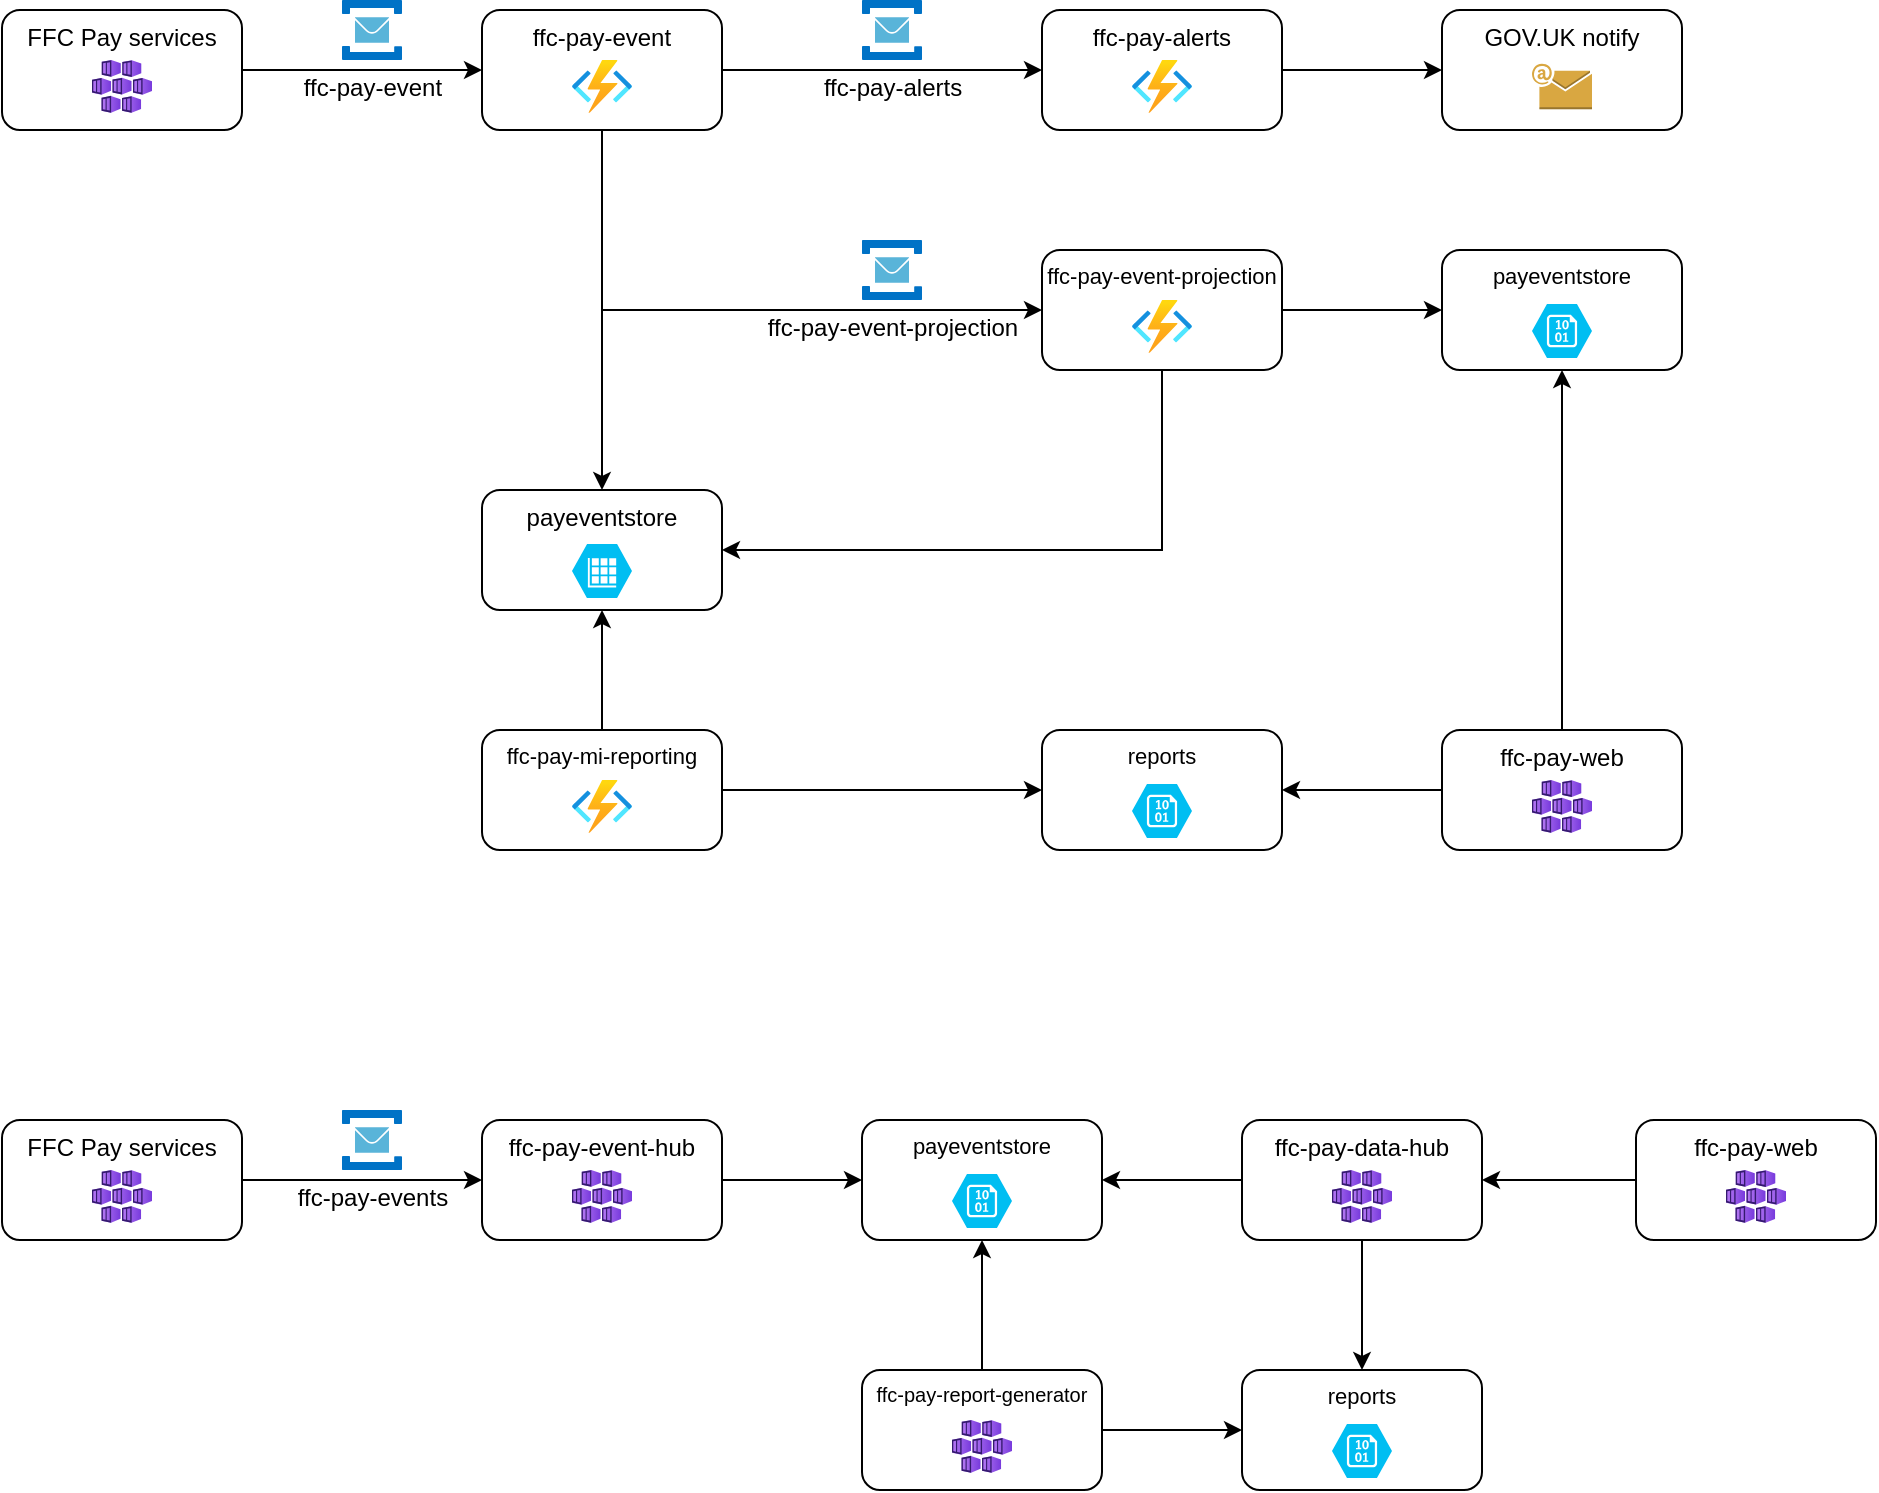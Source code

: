 <mxfile version="20.8.23" type="github">
  <diagram id="JAUS7llx8-0UdaqlXuOL" name="Page-1">
    <mxGraphModel dx="2027" dy="1116" grid="1" gridSize="10" guides="1" tooltips="1" connect="1" arrows="1" fold="1" page="1" pageScale="1" pageWidth="827" pageHeight="1169" math="0" shadow="0">
      <root>
        <mxCell id="0" />
        <mxCell id="1" parent="0" />
        <mxCell id="wALGmDCyJTzc0qNjFn5s-5" value="" style="edgeStyle=orthogonalEdgeStyle;rounded=0;orthogonalLoop=1;jettySize=auto;html=1;" parent="1" source="wALGmDCyJTzc0qNjFn5s-1" target="wALGmDCyJTzc0qNjFn5s-4" edge="1">
          <mxGeometry relative="1" as="geometry" />
        </mxCell>
        <mxCell id="wALGmDCyJTzc0qNjFn5s-1" value="FFC Pay services" style="rounded=1;whiteSpace=wrap;html=1;verticalAlign=top;" parent="1" vertex="1">
          <mxGeometry x="10" y="140" width="120" height="60" as="geometry" />
        </mxCell>
        <mxCell id="wALGmDCyJTzc0qNjFn5s-3" value="" style="aspect=fixed;html=1;points=[];align=center;image;fontSize=12;image=img/lib/azure2/compute/Kubernetes_Services.svg;" parent="1" vertex="1">
          <mxGeometry x="55" y="165" width="30" height="26.47" as="geometry" />
        </mxCell>
        <mxCell id="wALGmDCyJTzc0qNjFn5s-11" style="edgeStyle=orthogonalEdgeStyle;rounded=0;orthogonalLoop=1;jettySize=auto;html=1;" parent="1" source="wALGmDCyJTzc0qNjFn5s-4" target="wALGmDCyJTzc0qNjFn5s-9" edge="1">
          <mxGeometry relative="1" as="geometry" />
        </mxCell>
        <mxCell id="wALGmDCyJTzc0qNjFn5s-15" style="edgeStyle=orthogonalEdgeStyle;rounded=0;orthogonalLoop=1;jettySize=auto;html=1;entryX=0;entryY=0.5;entryDx=0;entryDy=0;fontSize=11;exitX=0.5;exitY=1;exitDx=0;exitDy=0;" parent="1" source="wALGmDCyJTzc0qNjFn5s-4" target="wALGmDCyJTzc0qNjFn5s-13" edge="1">
          <mxGeometry relative="1" as="geometry">
            <Array as="points">
              <mxPoint x="310" y="290" />
            </Array>
          </mxGeometry>
        </mxCell>
        <mxCell id="wALGmDCyJTzc0qNjFn5s-24" style="edgeStyle=orthogonalEdgeStyle;rounded=0;orthogonalLoop=1;jettySize=auto;html=1;fontSize=12;" parent="1" source="wALGmDCyJTzc0qNjFn5s-4" target="wALGmDCyJTzc0qNjFn5s-22" edge="1">
          <mxGeometry relative="1" as="geometry" />
        </mxCell>
        <mxCell id="wALGmDCyJTzc0qNjFn5s-4" value="ffc-pay-event" style="whiteSpace=wrap;html=1;verticalAlign=top;rounded=1;" parent="1" vertex="1">
          <mxGeometry x="250" y="140" width="120" height="60" as="geometry" />
        </mxCell>
        <mxCell id="wALGmDCyJTzc0qNjFn5s-6" value="" style="aspect=fixed;html=1;points=[];align=center;image;fontSize=12;image=img/lib/azure2/compute/Function_Apps.svg;" parent="1" vertex="1">
          <mxGeometry x="295" y="165" width="30" height="26.47" as="geometry" />
        </mxCell>
        <mxCell id="wALGmDCyJTzc0qNjFn5s-7" value="ffc-pay-event" style="sketch=0;aspect=fixed;html=1;points=[];align=center;image;fontSize=12;image=img/lib/mscae/Service_Bus.svg;" parent="1" vertex="1">
          <mxGeometry x="180" y="135" width="30" height="30" as="geometry" />
        </mxCell>
        <mxCell id="wALGmDCyJTzc0qNjFn5s-27" style="edgeStyle=orthogonalEdgeStyle;rounded=0;orthogonalLoop=1;jettySize=auto;html=1;fontSize=12;" parent="1" source="wALGmDCyJTzc0qNjFn5s-9" target="wALGmDCyJTzc0qNjFn5s-26" edge="1">
          <mxGeometry relative="1" as="geometry" />
        </mxCell>
        <mxCell id="wALGmDCyJTzc0qNjFn5s-9" value="ffc-pay-alerts" style="whiteSpace=wrap;html=1;verticalAlign=top;rounded=1;" parent="1" vertex="1">
          <mxGeometry x="530" y="140" width="120" height="60" as="geometry" />
        </mxCell>
        <mxCell id="wALGmDCyJTzc0qNjFn5s-10" value="" style="aspect=fixed;html=1;points=[];align=center;image;fontSize=12;image=img/lib/azure2/compute/Function_Apps.svg;" parent="1" vertex="1">
          <mxGeometry x="575" y="165" width="30" height="26.47" as="geometry" />
        </mxCell>
        <mxCell id="wALGmDCyJTzc0qNjFn5s-12" value="ffc-pay-alerts" style="sketch=0;aspect=fixed;html=1;points=[];align=center;image;fontSize=12;image=img/lib/mscae/Service_Bus.svg;" parent="1" vertex="1">
          <mxGeometry x="440" y="135" width="30" height="30" as="geometry" />
        </mxCell>
        <mxCell id="wALGmDCyJTzc0qNjFn5s-30" value="" style="edgeStyle=orthogonalEdgeStyle;rounded=0;orthogonalLoop=1;jettySize=auto;html=1;fontSize=12;" parent="1" source="wALGmDCyJTzc0qNjFn5s-13" target="wALGmDCyJTzc0qNjFn5s-29" edge="1">
          <mxGeometry relative="1" as="geometry" />
        </mxCell>
        <mxCell id="wALGmDCyJTzc0qNjFn5s-42" style="edgeStyle=orthogonalEdgeStyle;rounded=0;orthogonalLoop=1;jettySize=auto;html=1;entryX=1;entryY=0.5;entryDx=0;entryDy=0;fontSize=12;exitX=0.5;exitY=1;exitDx=0;exitDy=0;" parent="1" source="wALGmDCyJTzc0qNjFn5s-13" target="wALGmDCyJTzc0qNjFn5s-22" edge="1">
          <mxGeometry relative="1" as="geometry">
            <Array as="points">
              <mxPoint x="590" y="410" />
            </Array>
          </mxGeometry>
        </mxCell>
        <mxCell id="wALGmDCyJTzc0qNjFn5s-13" value="ffc-pay-event-projection" style="whiteSpace=wrap;html=1;verticalAlign=top;rounded=1;fontSize=11;" parent="1" vertex="1">
          <mxGeometry x="530" y="260" width="120" height="60" as="geometry" />
        </mxCell>
        <mxCell id="wALGmDCyJTzc0qNjFn5s-14" value="" style="aspect=fixed;html=1;points=[];align=center;image;fontSize=12;image=img/lib/azure2/compute/Function_Apps.svg;" parent="1" vertex="1">
          <mxGeometry x="575" y="285" width="30" height="26.47" as="geometry" />
        </mxCell>
        <mxCell id="wALGmDCyJTzc0qNjFn5s-16" value="ffc-pay-event-projection" style="sketch=0;aspect=fixed;html=1;points=[];align=center;image;fontSize=12;image=img/lib/mscae/Service_Bus.svg;" parent="1" vertex="1">
          <mxGeometry x="440" y="255" width="30" height="30" as="geometry" />
        </mxCell>
        <mxCell id="wALGmDCyJTzc0qNjFn5s-22" value="payeventstore" style="rounded=1;whiteSpace=wrap;html=1;fontSize=12;verticalAlign=top;" parent="1" vertex="1">
          <mxGeometry x="250" y="380" width="120" height="60" as="geometry" />
        </mxCell>
        <mxCell id="wALGmDCyJTzc0qNjFn5s-25" value="" style="verticalLabelPosition=bottom;html=1;verticalAlign=top;align=center;strokeColor=none;fillColor=#00BEF2;shape=mxgraph.azure.storage_table;fontSize=12;aspect=fixed;" parent="1" vertex="1">
          <mxGeometry x="295" y="407" width="30" height="27" as="geometry" />
        </mxCell>
        <mxCell id="wALGmDCyJTzc0qNjFn5s-26" value="GOV.UK notify" style="whiteSpace=wrap;html=1;verticalAlign=top;rounded=1;" parent="1" vertex="1">
          <mxGeometry x="730" y="140" width="120" height="60" as="geometry" />
        </mxCell>
        <mxCell id="wALGmDCyJTzc0qNjFn5s-28" value="" style="outlineConnect=0;dashed=0;verticalLabelPosition=bottom;verticalAlign=top;align=center;html=1;shape=mxgraph.aws3.email;fillColor=#D9A741;gradientColor=none;fontSize=12;aspect=fixed;" parent="1" vertex="1">
          <mxGeometry x="775" y="166.85" width="30" height="22.78" as="geometry" />
        </mxCell>
        <mxCell id="wALGmDCyJTzc0qNjFn5s-29" value="payeventstore" style="whiteSpace=wrap;html=1;verticalAlign=top;rounded=1;fontSize=11;" parent="1" vertex="1">
          <mxGeometry x="730" y="260" width="120" height="60" as="geometry" />
        </mxCell>
        <mxCell id="wALGmDCyJTzc0qNjFn5s-31" value="" style="verticalLabelPosition=bottom;html=1;verticalAlign=top;align=center;strokeColor=none;fillColor=#00BEF2;shape=mxgraph.azure.storage_blob;fontSize=12;aspect=fixed;" parent="1" vertex="1">
          <mxGeometry x="775" y="287" width="30" height="27" as="geometry" />
        </mxCell>
        <mxCell id="wALGmDCyJTzc0qNjFn5s-40" style="edgeStyle=orthogonalEdgeStyle;rounded=0;orthogonalLoop=1;jettySize=auto;html=1;fontSize=12;" parent="1" source="wALGmDCyJTzc0qNjFn5s-35" target="wALGmDCyJTzc0qNjFn5s-37" edge="1">
          <mxGeometry relative="1" as="geometry" />
        </mxCell>
        <mxCell id="wALGmDCyJTzc0qNjFn5s-41" style="edgeStyle=orthogonalEdgeStyle;rounded=0;orthogonalLoop=1;jettySize=auto;html=1;entryX=0.5;entryY=1;entryDx=0;entryDy=0;fontSize=12;" parent="1" source="wALGmDCyJTzc0qNjFn5s-35" target="wALGmDCyJTzc0qNjFn5s-22" edge="1">
          <mxGeometry relative="1" as="geometry" />
        </mxCell>
        <mxCell id="wALGmDCyJTzc0qNjFn5s-35" value="ffc-pay-mi-reporting" style="whiteSpace=wrap;html=1;verticalAlign=top;rounded=1;fontSize=11;" parent="1" vertex="1">
          <mxGeometry x="250" y="500" width="120" height="60" as="geometry" />
        </mxCell>
        <mxCell id="wALGmDCyJTzc0qNjFn5s-36" value="" style="aspect=fixed;html=1;points=[];align=center;image;fontSize=12;image=img/lib/azure2/compute/Function_Apps.svg;" parent="1" vertex="1">
          <mxGeometry x="295" y="525" width="30" height="26.47" as="geometry" />
        </mxCell>
        <mxCell id="wALGmDCyJTzc0qNjFn5s-37" value="reports" style="whiteSpace=wrap;html=1;verticalAlign=top;rounded=1;fontSize=11;" parent="1" vertex="1">
          <mxGeometry x="530" y="500" width="120" height="60" as="geometry" />
        </mxCell>
        <mxCell id="wALGmDCyJTzc0qNjFn5s-38" value="" style="verticalLabelPosition=bottom;html=1;verticalAlign=top;align=center;strokeColor=none;fillColor=#00BEF2;shape=mxgraph.azure.storage_blob;fontSize=12;aspect=fixed;" parent="1" vertex="1">
          <mxGeometry x="575" y="527" width="30" height="27" as="geometry" />
        </mxCell>
        <mxCell id="wALGmDCyJTzc0qNjFn5s-45" style="edgeStyle=orthogonalEdgeStyle;rounded=0;orthogonalLoop=1;jettySize=auto;html=1;entryX=0.5;entryY=1;entryDx=0;entryDy=0;fontSize=12;" parent="1" source="wALGmDCyJTzc0qNjFn5s-43" target="wALGmDCyJTzc0qNjFn5s-29" edge="1">
          <mxGeometry relative="1" as="geometry" />
        </mxCell>
        <mxCell id="wALGmDCyJTzc0qNjFn5s-46" style="edgeStyle=orthogonalEdgeStyle;rounded=0;orthogonalLoop=1;jettySize=auto;html=1;entryX=1;entryY=0.5;entryDx=0;entryDy=0;fontSize=12;" parent="1" source="wALGmDCyJTzc0qNjFn5s-43" target="wALGmDCyJTzc0qNjFn5s-37" edge="1">
          <mxGeometry relative="1" as="geometry" />
        </mxCell>
        <mxCell id="wALGmDCyJTzc0qNjFn5s-43" value="ffc-pay-web" style="rounded=1;whiteSpace=wrap;html=1;verticalAlign=top;" parent="1" vertex="1">
          <mxGeometry x="730" y="500" width="120" height="60" as="geometry" />
        </mxCell>
        <mxCell id="wALGmDCyJTzc0qNjFn5s-44" value="" style="aspect=fixed;html=1;points=[];align=center;image;fontSize=12;image=img/lib/azure2/compute/Kubernetes_Services.svg;" parent="1" vertex="1">
          <mxGeometry x="775" y="525" width="30" height="26.47" as="geometry" />
        </mxCell>
        <mxCell id="wALGmDCyJTzc0qNjFn5s-47" value="" style="shape=image;html=1;verticalAlign=top;verticalLabelPosition=bottom;labelBackgroundColor=#ffffff;imageAspect=0;aspect=fixed;image=https://cdn4.iconfinder.com/data/icons/48-bubbles/48/37.Stopwatch-128.png;fontSize=12;" parent="1" vertex="1">
          <mxGeometry x="280" y="470" width="30" height="30" as="geometry" />
        </mxCell>
        <mxCell id="MnYAPauBsMX0hl_VpqK3-1" value="" style="edgeStyle=orthogonalEdgeStyle;rounded=0;orthogonalLoop=1;jettySize=auto;html=1;" edge="1" parent="1" source="MnYAPauBsMX0hl_VpqK3-2">
          <mxGeometry relative="1" as="geometry">
            <mxPoint x="250" y="725" as="targetPoint" />
          </mxGeometry>
        </mxCell>
        <mxCell id="MnYAPauBsMX0hl_VpqK3-2" value="FFC Pay services" style="rounded=1;whiteSpace=wrap;html=1;verticalAlign=top;" vertex="1" parent="1">
          <mxGeometry x="10" y="695" width="120" height="60" as="geometry" />
        </mxCell>
        <mxCell id="MnYAPauBsMX0hl_VpqK3-3" value="" style="aspect=fixed;html=1;points=[];align=center;image;fontSize=12;image=img/lib/azure2/compute/Kubernetes_Services.svg;" vertex="1" parent="1">
          <mxGeometry x="55" y="720" width="30" height="26.47" as="geometry" />
        </mxCell>
        <mxCell id="MnYAPauBsMX0hl_VpqK3-4" value="ffc-pay-events" style="sketch=0;aspect=fixed;html=1;points=[];align=center;image;fontSize=12;image=img/lib/mscae/Service_Bus.svg;" vertex="1" parent="1">
          <mxGeometry x="180" y="690" width="30" height="30" as="geometry" />
        </mxCell>
        <mxCell id="MnYAPauBsMX0hl_VpqK3-9" style="edgeStyle=orthogonalEdgeStyle;rounded=0;orthogonalLoop=1;jettySize=auto;html=1;entryX=0;entryY=0.5;entryDx=0;entryDy=0;" edge="1" parent="1" source="MnYAPauBsMX0hl_VpqK3-5" target="MnYAPauBsMX0hl_VpqK3-7">
          <mxGeometry relative="1" as="geometry" />
        </mxCell>
        <mxCell id="MnYAPauBsMX0hl_VpqK3-5" value="ffc-pay-event-hub" style="rounded=1;whiteSpace=wrap;html=1;verticalAlign=top;" vertex="1" parent="1">
          <mxGeometry x="250" y="695" width="120" height="60" as="geometry" />
        </mxCell>
        <mxCell id="MnYAPauBsMX0hl_VpqK3-6" value="" style="aspect=fixed;html=1;points=[];align=center;image;fontSize=12;image=img/lib/azure2/compute/Kubernetes_Services.svg;" vertex="1" parent="1">
          <mxGeometry x="295" y="720" width="30" height="26.47" as="geometry" />
        </mxCell>
        <mxCell id="MnYAPauBsMX0hl_VpqK3-7" value="payeventstore" style="whiteSpace=wrap;html=1;verticalAlign=top;rounded=1;fontSize=11;" vertex="1" parent="1">
          <mxGeometry x="440" y="695" width="120" height="60" as="geometry" />
        </mxCell>
        <mxCell id="MnYAPauBsMX0hl_VpqK3-8" value="" style="verticalLabelPosition=bottom;html=1;verticalAlign=top;align=center;strokeColor=none;fillColor=#00BEF2;shape=mxgraph.azure.storage_blob;fontSize=12;aspect=fixed;" vertex="1" parent="1">
          <mxGeometry x="485" y="722" width="30" height="27" as="geometry" />
        </mxCell>
        <mxCell id="MnYAPauBsMX0hl_VpqK3-15" style="edgeStyle=orthogonalEdgeStyle;rounded=0;orthogonalLoop=1;jettySize=auto;html=1;entryX=1;entryY=0.5;entryDx=0;entryDy=0;" edge="1" parent="1" source="MnYAPauBsMX0hl_VpqK3-10" target="MnYAPauBsMX0hl_VpqK3-7">
          <mxGeometry relative="1" as="geometry" />
        </mxCell>
        <mxCell id="MnYAPauBsMX0hl_VpqK3-25" style="edgeStyle=orthogonalEdgeStyle;rounded=0;orthogonalLoop=1;jettySize=auto;html=1;entryX=0.5;entryY=0;entryDx=0;entryDy=0;fontSize=10;" edge="1" parent="1" source="MnYAPauBsMX0hl_VpqK3-10" target="MnYAPauBsMX0hl_VpqK3-22">
          <mxGeometry relative="1" as="geometry" />
        </mxCell>
        <mxCell id="MnYAPauBsMX0hl_VpqK3-10" value="ffc-pay-data-hub" style="rounded=1;whiteSpace=wrap;html=1;verticalAlign=top;" vertex="1" parent="1">
          <mxGeometry x="630" y="695" width="120" height="60" as="geometry" />
        </mxCell>
        <mxCell id="MnYAPauBsMX0hl_VpqK3-11" value="" style="aspect=fixed;html=1;points=[];align=center;image;fontSize=12;image=img/lib/azure2/compute/Kubernetes_Services.svg;" vertex="1" parent="1">
          <mxGeometry x="675" y="720" width="30" height="26.47" as="geometry" />
        </mxCell>
        <mxCell id="MnYAPauBsMX0hl_VpqK3-14" style="edgeStyle=orthogonalEdgeStyle;rounded=0;orthogonalLoop=1;jettySize=auto;html=1;entryX=1;entryY=0.5;entryDx=0;entryDy=0;" edge="1" parent="1" source="MnYAPauBsMX0hl_VpqK3-12" target="MnYAPauBsMX0hl_VpqK3-10">
          <mxGeometry relative="1" as="geometry" />
        </mxCell>
        <mxCell id="MnYAPauBsMX0hl_VpqK3-12" value="ffc-pay-web" style="rounded=1;whiteSpace=wrap;html=1;verticalAlign=top;" vertex="1" parent="1">
          <mxGeometry x="827" y="695" width="120" height="60" as="geometry" />
        </mxCell>
        <mxCell id="MnYAPauBsMX0hl_VpqK3-13" value="" style="aspect=fixed;html=1;points=[];align=center;image;fontSize=12;image=img/lib/azure2/compute/Kubernetes_Services.svg;" vertex="1" parent="1">
          <mxGeometry x="872" y="720" width="30" height="26.47" as="geometry" />
        </mxCell>
        <mxCell id="MnYAPauBsMX0hl_VpqK3-19" style="edgeStyle=orthogonalEdgeStyle;rounded=0;orthogonalLoop=1;jettySize=auto;html=1;entryX=0.5;entryY=1;entryDx=0;entryDy=0;fontSize=10;" edge="1" parent="1" source="MnYAPauBsMX0hl_VpqK3-16" target="MnYAPauBsMX0hl_VpqK3-7">
          <mxGeometry relative="1" as="geometry" />
        </mxCell>
        <mxCell id="MnYAPauBsMX0hl_VpqK3-24" style="edgeStyle=orthogonalEdgeStyle;rounded=0;orthogonalLoop=1;jettySize=auto;html=1;fontSize=10;" edge="1" parent="1" source="MnYAPauBsMX0hl_VpqK3-16" target="MnYAPauBsMX0hl_VpqK3-22">
          <mxGeometry relative="1" as="geometry" />
        </mxCell>
        <mxCell id="MnYAPauBsMX0hl_VpqK3-16" value="ffc-pay-report-generator" style="rounded=1;whiteSpace=wrap;html=1;verticalAlign=top;fontSize=10;" vertex="1" parent="1">
          <mxGeometry x="440" y="820" width="120" height="60" as="geometry" />
        </mxCell>
        <mxCell id="MnYAPauBsMX0hl_VpqK3-17" value="" style="aspect=fixed;html=1;points=[];align=center;image;fontSize=12;image=img/lib/azure2/compute/Kubernetes_Services.svg;" vertex="1" parent="1">
          <mxGeometry x="485" y="845" width="30" height="26.47" as="geometry" />
        </mxCell>
        <mxCell id="MnYAPauBsMX0hl_VpqK3-20" value="" style="shape=image;html=1;verticalAlign=top;verticalLabelPosition=bottom;labelBackgroundColor=#ffffff;imageAspect=0;aspect=fixed;image=https://cdn4.iconfinder.com/data/icons/48-bubbles/48/37.Stopwatch-128.png;fontSize=12;" vertex="1" parent="1">
          <mxGeometry x="470" y="790" width="30" height="30" as="geometry" />
        </mxCell>
        <mxCell id="MnYAPauBsMX0hl_VpqK3-22" value="reports" style="whiteSpace=wrap;html=1;verticalAlign=top;rounded=1;fontSize=11;" vertex="1" parent="1">
          <mxGeometry x="630" y="820" width="120" height="60" as="geometry" />
        </mxCell>
        <mxCell id="MnYAPauBsMX0hl_VpqK3-23" value="" style="verticalLabelPosition=bottom;html=1;verticalAlign=top;align=center;strokeColor=none;fillColor=#00BEF2;shape=mxgraph.azure.storage_blob;fontSize=12;aspect=fixed;" vertex="1" parent="1">
          <mxGeometry x="675" y="847" width="30" height="27" as="geometry" />
        </mxCell>
      </root>
    </mxGraphModel>
  </diagram>
</mxfile>
